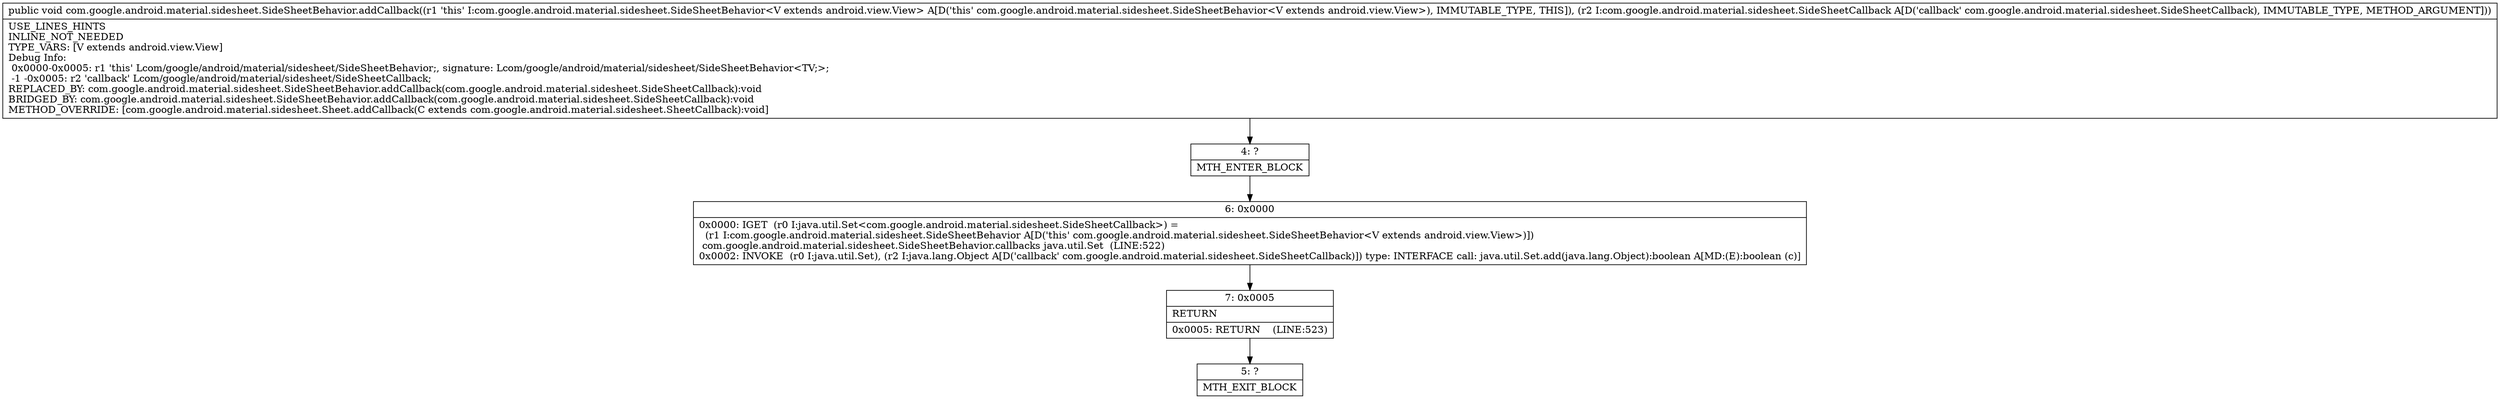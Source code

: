 digraph "CFG forcom.google.android.material.sidesheet.SideSheetBehavior.addCallback(Lcom\/google\/android\/material\/sidesheet\/SideSheetCallback;)V" {
Node_4 [shape=record,label="{4\:\ ?|MTH_ENTER_BLOCK\l}"];
Node_6 [shape=record,label="{6\:\ 0x0000|0x0000: IGET  (r0 I:java.util.Set\<com.google.android.material.sidesheet.SideSheetCallback\>) = \l  (r1 I:com.google.android.material.sidesheet.SideSheetBehavior A[D('this' com.google.android.material.sidesheet.SideSheetBehavior\<V extends android.view.View\>)])\l com.google.android.material.sidesheet.SideSheetBehavior.callbacks java.util.Set  (LINE:522)\l0x0002: INVOKE  (r0 I:java.util.Set), (r2 I:java.lang.Object A[D('callback' com.google.android.material.sidesheet.SideSheetCallback)]) type: INTERFACE call: java.util.Set.add(java.lang.Object):boolean A[MD:(E):boolean (c)]\l}"];
Node_7 [shape=record,label="{7\:\ 0x0005|RETURN\l|0x0005: RETURN    (LINE:523)\l}"];
Node_5 [shape=record,label="{5\:\ ?|MTH_EXIT_BLOCK\l}"];
MethodNode[shape=record,label="{public void com.google.android.material.sidesheet.SideSheetBehavior.addCallback((r1 'this' I:com.google.android.material.sidesheet.SideSheetBehavior\<V extends android.view.View\> A[D('this' com.google.android.material.sidesheet.SideSheetBehavior\<V extends android.view.View\>), IMMUTABLE_TYPE, THIS]), (r2 I:com.google.android.material.sidesheet.SideSheetCallback A[D('callback' com.google.android.material.sidesheet.SideSheetCallback), IMMUTABLE_TYPE, METHOD_ARGUMENT]))  | USE_LINES_HINTS\lINLINE_NOT_NEEDED\lTYPE_VARS: [V extends android.view.View]\lDebug Info:\l  0x0000\-0x0005: r1 'this' Lcom\/google\/android\/material\/sidesheet\/SideSheetBehavior;, signature: Lcom\/google\/android\/material\/sidesheet\/SideSheetBehavior\<TV;\>;\l  \-1 \-0x0005: r2 'callback' Lcom\/google\/android\/material\/sidesheet\/SideSheetCallback;\lREPLACED_BY: com.google.android.material.sidesheet.SideSheetBehavior.addCallback(com.google.android.material.sidesheet.SideSheetCallback):void\lBRIDGED_BY: com.google.android.material.sidesheet.SideSheetBehavior.addCallback(com.google.android.material.sidesheet.SideSheetCallback):void\lMETHOD_OVERRIDE: [com.google.android.material.sidesheet.Sheet.addCallback(C extends com.google.android.material.sidesheet.SheetCallback):void]\l}"];
MethodNode -> Node_4;Node_4 -> Node_6;
Node_6 -> Node_7;
Node_7 -> Node_5;
}

